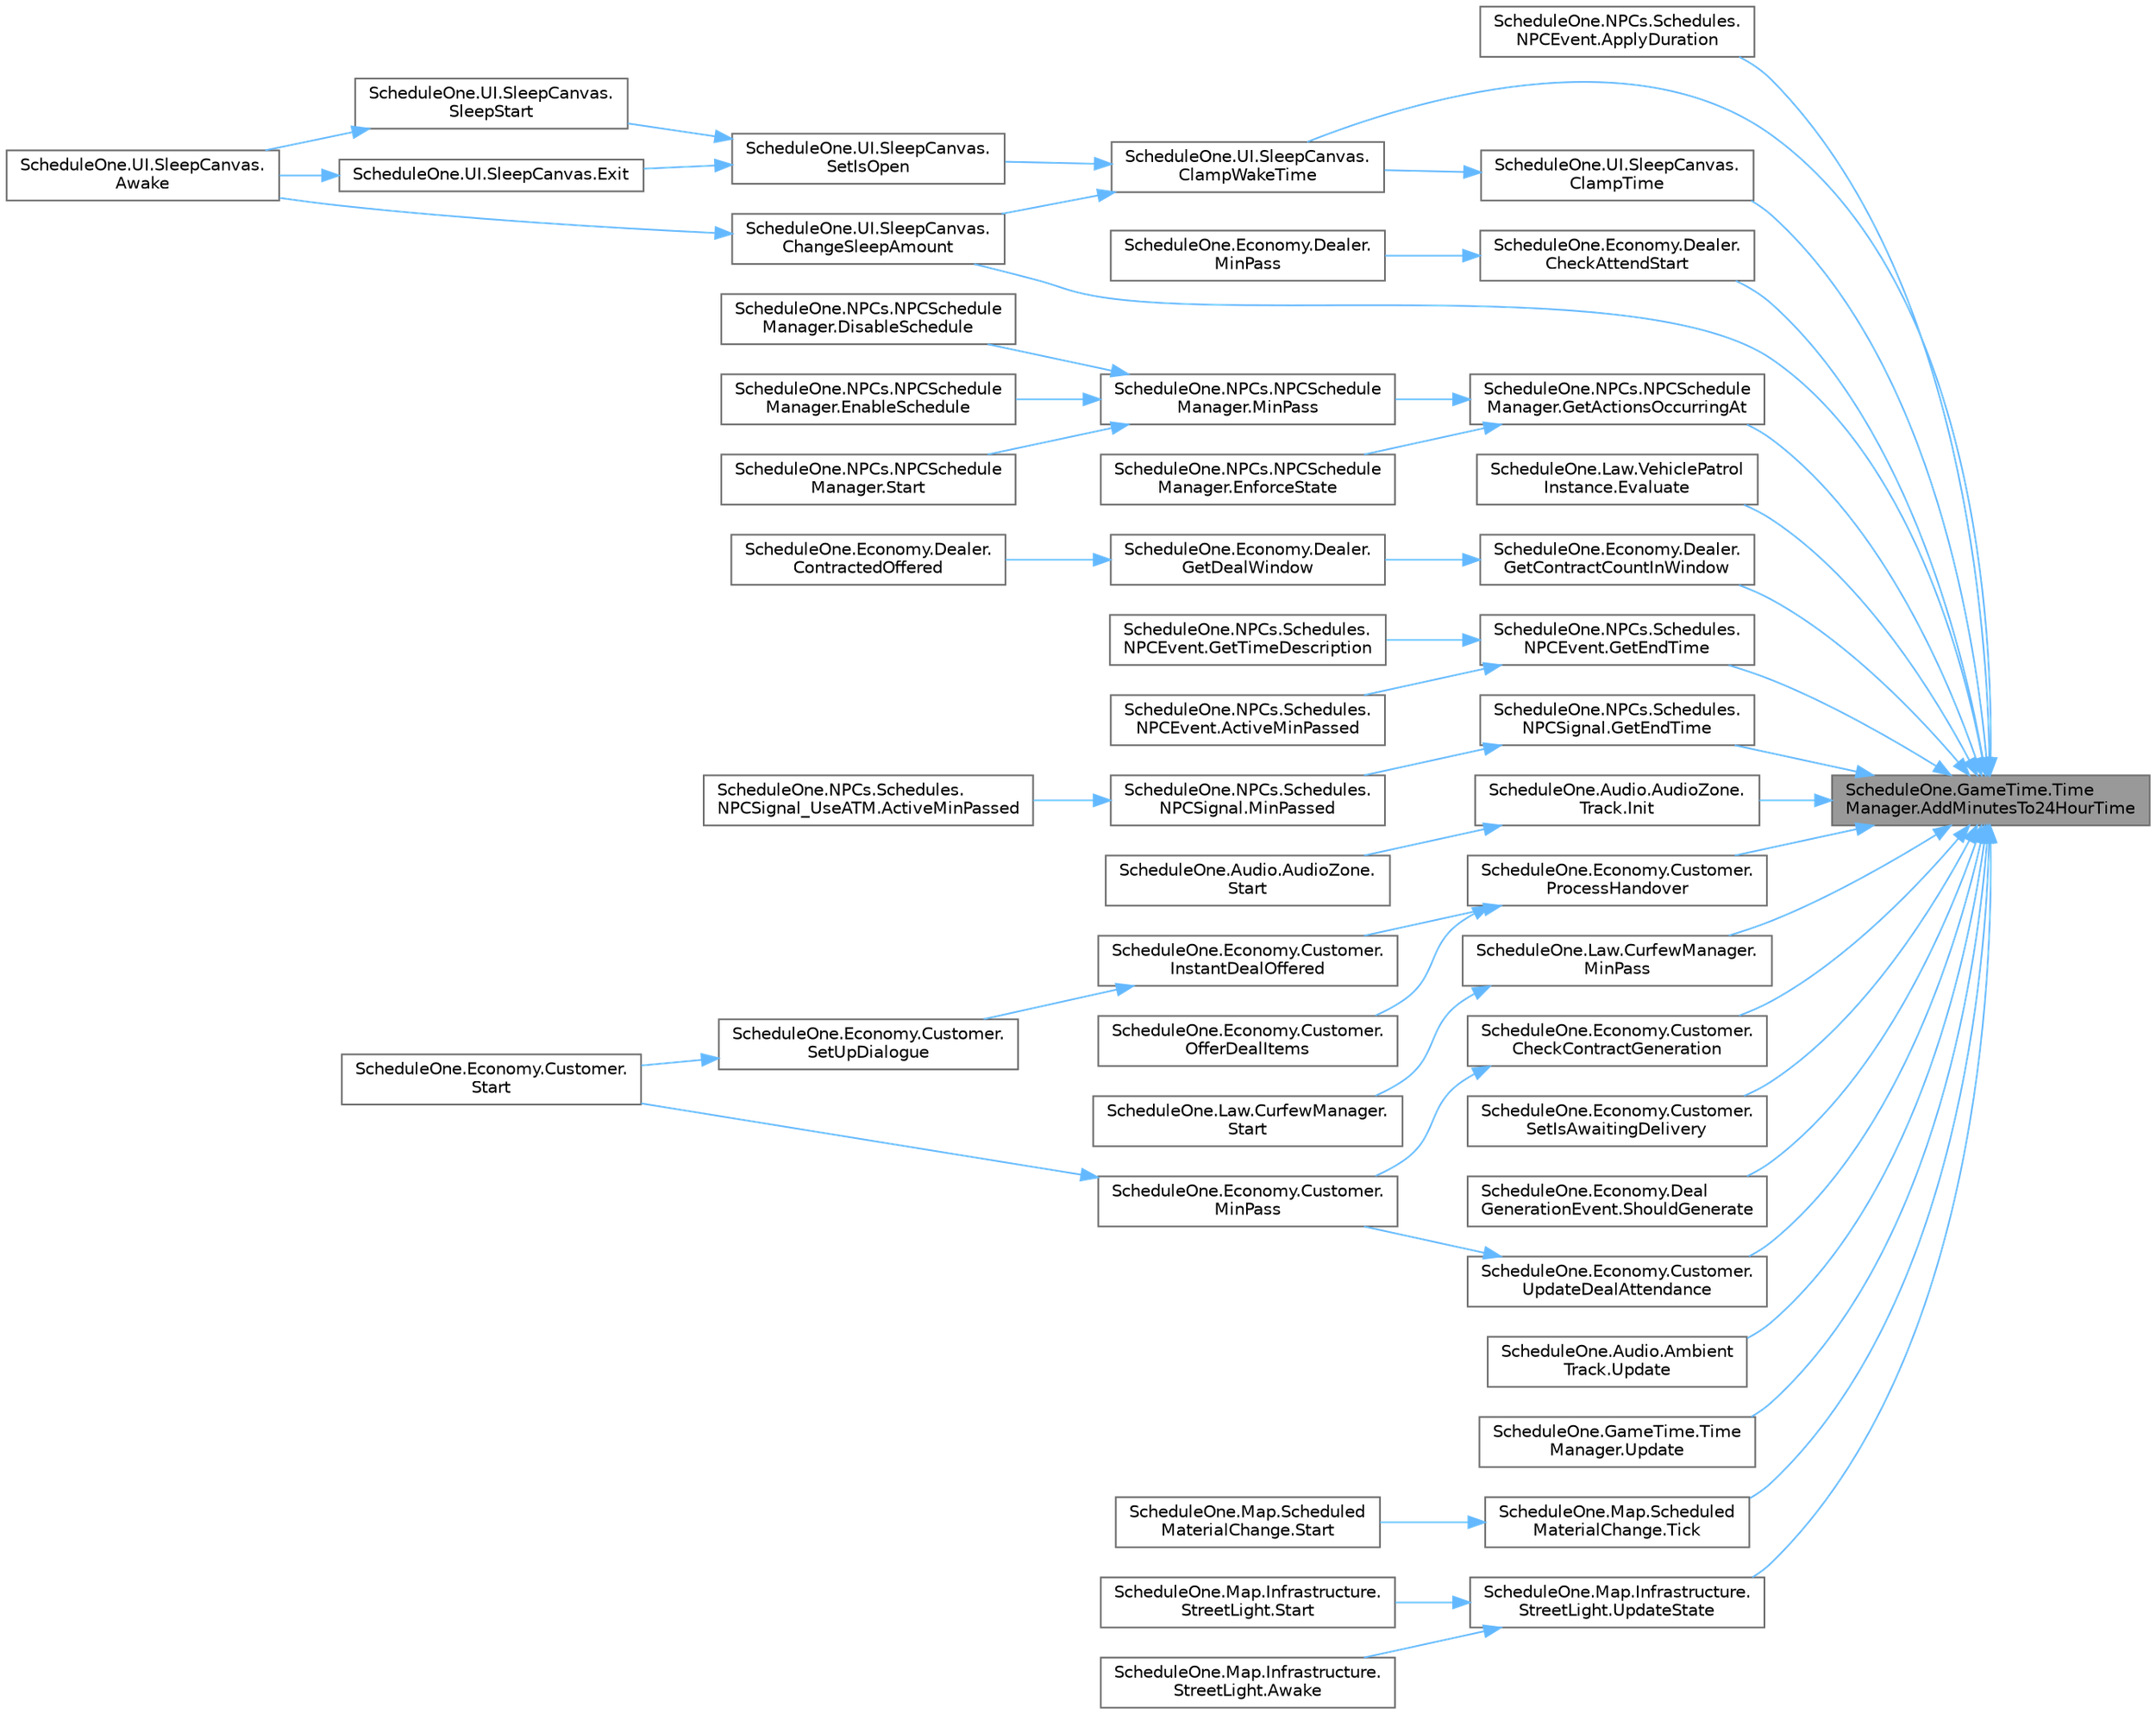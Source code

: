 digraph "ScheduleOne.GameTime.TimeManager.AddMinutesTo24HourTime"
{
 // LATEX_PDF_SIZE
  bgcolor="transparent";
  edge [fontname=Helvetica,fontsize=10,labelfontname=Helvetica,labelfontsize=10];
  node [fontname=Helvetica,fontsize=10,shape=box,height=0.2,width=0.4];
  rankdir="RL";
  Node1 [id="Node000001",label="ScheduleOne.GameTime.Time\lManager.AddMinutesTo24HourTime",height=0.2,width=0.4,color="gray40", fillcolor="grey60", style="filled", fontcolor="black",tooltip=" "];
  Node1 -> Node2 [id="edge1_Node000001_Node000002",dir="back",color="steelblue1",style="solid",tooltip=" "];
  Node2 [id="Node000002",label="ScheduleOne.NPCs.Schedules.\lNPCEvent.ApplyDuration",height=0.2,width=0.4,color="grey40", fillcolor="white", style="filled",URL="$class_schedule_one_1_1_n_p_cs_1_1_schedules_1_1_n_p_c_event.html#acc48b1ba039c2b0d134ba3021ff31a4c",tooltip=" "];
  Node1 -> Node3 [id="edge2_Node000001_Node000003",dir="back",color="steelblue1",style="solid",tooltip=" "];
  Node3 [id="Node000003",label="ScheduleOne.UI.SleepCanvas.\lChangeSleepAmount",height=0.2,width=0.4,color="grey40", fillcolor="white", style="filled",URL="$class_schedule_one_1_1_u_i_1_1_sleep_canvas.html#ae0c99210762b8ba34db15bd26afdd3ec",tooltip=" "];
  Node3 -> Node4 [id="edge3_Node000003_Node000004",dir="back",color="steelblue1",style="solid",tooltip=" "];
  Node4 [id="Node000004",label="ScheduleOne.UI.SleepCanvas.\lAwake",height=0.2,width=0.4,color="grey40", fillcolor="white", style="filled",URL="$class_schedule_one_1_1_u_i_1_1_sleep_canvas.html#ad9307aac64f722e3da32afb88c7ce75f",tooltip=" "];
  Node1 -> Node5 [id="edge4_Node000001_Node000005",dir="back",color="steelblue1",style="solid",tooltip=" "];
  Node5 [id="Node000005",label="ScheduleOne.Economy.Dealer.\lCheckAttendStart",height=0.2,width=0.4,color="grey40", fillcolor="white", style="filled",URL="$class_schedule_one_1_1_economy_1_1_dealer.html#ae271fb9c92a363f323ff9e08b1bca500",tooltip=" "];
  Node5 -> Node6 [id="edge5_Node000005_Node000006",dir="back",color="steelblue1",style="solid",tooltip=" "];
  Node6 [id="Node000006",label="ScheduleOne.Economy.Dealer.\lMinPass",height=0.2,width=0.4,color="grey40", fillcolor="white", style="filled",URL="$class_schedule_one_1_1_economy_1_1_dealer.html#ad6eeafdb7988745193c0d6b3d00f2fc9",tooltip=" "];
  Node1 -> Node7 [id="edge6_Node000001_Node000007",dir="back",color="steelblue1",style="solid",tooltip=" "];
  Node7 [id="Node000007",label="ScheduleOne.Economy.Customer.\lCheckContractGeneration",height=0.2,width=0.4,color="grey40", fillcolor="white", style="filled",URL="$class_schedule_one_1_1_economy_1_1_customer.html#afb6391d9a7b05bcc9edb593ab6577011",tooltip=" "];
  Node7 -> Node8 [id="edge7_Node000007_Node000008",dir="back",color="steelblue1",style="solid",tooltip=" "];
  Node8 [id="Node000008",label="ScheduleOne.Economy.Customer.\lMinPass",height=0.2,width=0.4,color="grey40", fillcolor="white", style="filled",URL="$class_schedule_one_1_1_economy_1_1_customer.html#ae5517957704ba518fb11cbb3319b3742",tooltip=" "];
  Node8 -> Node9 [id="edge8_Node000008_Node000009",dir="back",color="steelblue1",style="solid",tooltip=" "];
  Node9 [id="Node000009",label="ScheduleOne.Economy.Customer.\lStart",height=0.2,width=0.4,color="grey40", fillcolor="white", style="filled",URL="$class_schedule_one_1_1_economy_1_1_customer.html#a8440e7ec8d37dd4e5bf1e45710d70f95",tooltip=" "];
  Node1 -> Node10 [id="edge9_Node000001_Node000010",dir="back",color="steelblue1",style="solid",tooltip=" "];
  Node10 [id="Node000010",label="ScheduleOne.UI.SleepCanvas.\lClampTime",height=0.2,width=0.4,color="grey40", fillcolor="white", style="filled",URL="$class_schedule_one_1_1_u_i_1_1_sleep_canvas.html#a3214d13d31ec839c5589e1bf387106c2",tooltip=" "];
  Node10 -> Node11 [id="edge10_Node000010_Node000011",dir="back",color="steelblue1",style="solid",tooltip=" "];
  Node11 [id="Node000011",label="ScheduleOne.UI.SleepCanvas.\lClampWakeTime",height=0.2,width=0.4,color="grey40", fillcolor="white", style="filled",URL="$class_schedule_one_1_1_u_i_1_1_sleep_canvas.html#a2814eefbefc6ea7b02dc33502c673f4e",tooltip=" "];
  Node11 -> Node3 [id="edge11_Node000011_Node000003",dir="back",color="steelblue1",style="solid",tooltip=" "];
  Node11 -> Node12 [id="edge12_Node000011_Node000012",dir="back",color="steelblue1",style="solid",tooltip=" "];
  Node12 [id="Node000012",label="ScheduleOne.UI.SleepCanvas.\lSetIsOpen",height=0.2,width=0.4,color="grey40", fillcolor="white", style="filled",URL="$class_schedule_one_1_1_u_i_1_1_sleep_canvas.html#a33540f8a25793787631b85cde130a70b",tooltip=" "];
  Node12 -> Node13 [id="edge13_Node000012_Node000013",dir="back",color="steelblue1",style="solid",tooltip=" "];
  Node13 [id="Node000013",label="ScheduleOne.UI.SleepCanvas.Exit",height=0.2,width=0.4,color="grey40", fillcolor="white", style="filled",URL="$class_schedule_one_1_1_u_i_1_1_sleep_canvas.html#aebec34619cf12954963f4b6798a3b0bb",tooltip=" "];
  Node13 -> Node4 [id="edge14_Node000013_Node000004",dir="back",color="steelblue1",style="solid",tooltip=" "];
  Node12 -> Node14 [id="edge15_Node000012_Node000014",dir="back",color="steelblue1",style="solid",tooltip=" "];
  Node14 [id="Node000014",label="ScheduleOne.UI.SleepCanvas.\lSleepStart",height=0.2,width=0.4,color="grey40", fillcolor="white", style="filled",URL="$class_schedule_one_1_1_u_i_1_1_sleep_canvas.html#ad35d0ec7b2cae926c5144b612a63ddc8",tooltip=" "];
  Node14 -> Node4 [id="edge16_Node000014_Node000004",dir="back",color="steelblue1",style="solid",tooltip=" "];
  Node1 -> Node11 [id="edge17_Node000001_Node000011",dir="back",color="steelblue1",style="solid",tooltip=" "];
  Node1 -> Node15 [id="edge18_Node000001_Node000015",dir="back",color="steelblue1",style="solid",tooltip=" "];
  Node15 [id="Node000015",label="ScheduleOne.Law.VehiclePatrol\lInstance.Evaluate",height=0.2,width=0.4,color="grey40", fillcolor="white", style="filled",URL="$class_schedule_one_1_1_law_1_1_vehicle_patrol_instance.html#ac68f7f6bf6eeda35345502c1c8a2a6c7",tooltip=" "];
  Node1 -> Node16 [id="edge19_Node000001_Node000016",dir="back",color="steelblue1",style="solid",tooltip=" "];
  Node16 [id="Node000016",label="ScheduleOne.NPCs.NPCSchedule\lManager.GetActionsOccurringAt",height=0.2,width=0.4,color="grey40", fillcolor="white", style="filled",URL="$class_schedule_one_1_1_n_p_cs_1_1_n_p_c_schedule_manager.html#a4d94b00fce7d3b19aa060ed701dbfda3",tooltip=" "];
  Node16 -> Node17 [id="edge20_Node000016_Node000017",dir="back",color="steelblue1",style="solid",tooltip=" "];
  Node17 [id="Node000017",label="ScheduleOne.NPCs.NPCSchedule\lManager.EnforceState",height=0.2,width=0.4,color="grey40", fillcolor="white", style="filled",URL="$class_schedule_one_1_1_n_p_cs_1_1_n_p_c_schedule_manager.html#a7e89c556f8996b4b8e2b307e782d2fd9",tooltip=" "];
  Node16 -> Node18 [id="edge21_Node000016_Node000018",dir="back",color="steelblue1",style="solid",tooltip=" "];
  Node18 [id="Node000018",label="ScheduleOne.NPCs.NPCSchedule\lManager.MinPass",height=0.2,width=0.4,color="grey40", fillcolor="white", style="filled",URL="$class_schedule_one_1_1_n_p_cs_1_1_n_p_c_schedule_manager.html#a030fd5ffc54b743d16321f0f047adcc0",tooltip=" "];
  Node18 -> Node19 [id="edge22_Node000018_Node000019",dir="back",color="steelblue1",style="solid",tooltip=" "];
  Node19 [id="Node000019",label="ScheduleOne.NPCs.NPCSchedule\lManager.DisableSchedule",height=0.2,width=0.4,color="grey40", fillcolor="white", style="filled",URL="$class_schedule_one_1_1_n_p_cs_1_1_n_p_c_schedule_manager.html#a3156ba2827de79de05c8356351cc56d2",tooltip=" "];
  Node18 -> Node20 [id="edge23_Node000018_Node000020",dir="back",color="steelblue1",style="solid",tooltip=" "];
  Node20 [id="Node000020",label="ScheduleOne.NPCs.NPCSchedule\lManager.EnableSchedule",height=0.2,width=0.4,color="grey40", fillcolor="white", style="filled",URL="$class_schedule_one_1_1_n_p_cs_1_1_n_p_c_schedule_manager.html#a38ab7e951f380bb276ef1eaaea7b6bf6",tooltip=" "];
  Node18 -> Node21 [id="edge24_Node000018_Node000021",dir="back",color="steelblue1",style="solid",tooltip=" "];
  Node21 [id="Node000021",label="ScheduleOne.NPCs.NPCSchedule\lManager.Start",height=0.2,width=0.4,color="grey40", fillcolor="white", style="filled",URL="$class_schedule_one_1_1_n_p_cs_1_1_n_p_c_schedule_manager.html#a22cc5b0e461cfb65ec5c7874ac7bf795",tooltip=" "];
  Node1 -> Node22 [id="edge25_Node000001_Node000022",dir="back",color="steelblue1",style="solid",tooltip=" "];
  Node22 [id="Node000022",label="ScheduleOne.Economy.Dealer.\lGetContractCountInWindow",height=0.2,width=0.4,color="grey40", fillcolor="white", style="filled",URL="$class_schedule_one_1_1_economy_1_1_dealer.html#a5f0f1dde3251845fe2d674d3ebdea829",tooltip=" "];
  Node22 -> Node23 [id="edge26_Node000022_Node000023",dir="back",color="steelblue1",style="solid",tooltip=" "];
  Node23 [id="Node000023",label="ScheduleOne.Economy.Dealer.\lGetDealWindow",height=0.2,width=0.4,color="grey40", fillcolor="white", style="filled",URL="$class_schedule_one_1_1_economy_1_1_dealer.html#aaa7ff0bde654f0ed53e63c42c6d9e0bb",tooltip=" "];
  Node23 -> Node24 [id="edge27_Node000023_Node000024",dir="back",color="steelblue1",style="solid",tooltip=" "];
  Node24 [id="Node000024",label="ScheduleOne.Economy.Dealer.\lContractedOffered",height=0.2,width=0.4,color="grey40", fillcolor="white", style="filled",URL="$class_schedule_one_1_1_economy_1_1_dealer.html#a94c09d06f409986c7586d1e84f8f0dc1",tooltip=" "];
  Node1 -> Node25 [id="edge28_Node000001_Node000025",dir="back",color="steelblue1",style="solid",tooltip=" "];
  Node25 [id="Node000025",label="ScheduleOne.NPCs.Schedules.\lNPCEvent.GetEndTime",height=0.2,width=0.4,color="grey40", fillcolor="white", style="filled",URL="$class_schedule_one_1_1_n_p_cs_1_1_schedules_1_1_n_p_c_event.html#a05e26b86c33a049603720aa7baa253ac",tooltip=" "];
  Node25 -> Node26 [id="edge29_Node000025_Node000026",dir="back",color="steelblue1",style="solid",tooltip=" "];
  Node26 [id="Node000026",label="ScheduleOne.NPCs.Schedules.\lNPCEvent.ActiveMinPassed",height=0.2,width=0.4,color="grey40", fillcolor="white", style="filled",URL="$class_schedule_one_1_1_n_p_cs_1_1_schedules_1_1_n_p_c_event.html#a7b2c4c7083105ead9371ede7b647aae6",tooltip=" "];
  Node25 -> Node27 [id="edge30_Node000025_Node000027",dir="back",color="steelblue1",style="solid",tooltip=" "];
  Node27 [id="Node000027",label="ScheduleOne.NPCs.Schedules.\lNPCEvent.GetTimeDescription",height=0.2,width=0.4,color="grey40", fillcolor="white", style="filled",URL="$class_schedule_one_1_1_n_p_cs_1_1_schedules_1_1_n_p_c_event.html#a23234dcabdf1f58eab95a0d9aad42496",tooltip=" "];
  Node1 -> Node28 [id="edge31_Node000001_Node000028",dir="back",color="steelblue1",style="solid",tooltip=" "];
  Node28 [id="Node000028",label="ScheduleOne.NPCs.Schedules.\lNPCSignal.GetEndTime",height=0.2,width=0.4,color="grey40", fillcolor="white", style="filled",URL="$class_schedule_one_1_1_n_p_cs_1_1_schedules_1_1_n_p_c_signal.html#a046d69d4b76f34daa0efa4b2ca3cfe08",tooltip=" "];
  Node28 -> Node29 [id="edge32_Node000028_Node000029",dir="back",color="steelblue1",style="solid",tooltip=" "];
  Node29 [id="Node000029",label="ScheduleOne.NPCs.Schedules.\lNPCSignal.MinPassed",height=0.2,width=0.4,color="grey40", fillcolor="white", style="filled",URL="$class_schedule_one_1_1_n_p_cs_1_1_schedules_1_1_n_p_c_signal.html#a254a0240c3369a84cc054e16f253b41f",tooltip=" "];
  Node29 -> Node30 [id="edge33_Node000029_Node000030",dir="back",color="steelblue1",style="solid",tooltip=" "];
  Node30 [id="Node000030",label="ScheduleOne.NPCs.Schedules.\lNPCSignal_UseATM.ActiveMinPassed",height=0.2,width=0.4,color="grey40", fillcolor="white", style="filled",URL="$class_schedule_one_1_1_n_p_cs_1_1_schedules_1_1_n_p_c_signal___use_a_t_m.html#aae3d58d15e6abc26ccb137078ec37432",tooltip=" "];
  Node1 -> Node31 [id="edge34_Node000001_Node000031",dir="back",color="steelblue1",style="solid",tooltip=" "];
  Node31 [id="Node000031",label="ScheduleOne.Audio.AudioZone.\lTrack.Init",height=0.2,width=0.4,color="grey40", fillcolor="white", style="filled",URL="$class_schedule_one_1_1_audio_1_1_audio_zone_1_1_track.html#a30c9f6df496ad170ac1cfe041b154f12",tooltip=" "];
  Node31 -> Node32 [id="edge35_Node000031_Node000032",dir="back",color="steelblue1",style="solid",tooltip=" "];
  Node32 [id="Node000032",label="ScheduleOne.Audio.AudioZone.\lStart",height=0.2,width=0.4,color="grey40", fillcolor="white", style="filled",URL="$class_schedule_one_1_1_audio_1_1_audio_zone.html#addeb71a24513687a48c1c914f39d565e",tooltip=" "];
  Node1 -> Node33 [id="edge36_Node000001_Node000033",dir="back",color="steelblue1",style="solid",tooltip=" "];
  Node33 [id="Node000033",label="ScheduleOne.Law.CurfewManager.\lMinPass",height=0.2,width=0.4,color="grey40", fillcolor="white", style="filled",URL="$class_schedule_one_1_1_law_1_1_curfew_manager.html#a7cbd012dde2edf20e548115ac6a72662",tooltip=" "];
  Node33 -> Node34 [id="edge37_Node000033_Node000034",dir="back",color="steelblue1",style="solid",tooltip=" "];
  Node34 [id="Node000034",label="ScheduleOne.Law.CurfewManager.\lStart",height=0.2,width=0.4,color="grey40", fillcolor="white", style="filled",URL="$class_schedule_one_1_1_law_1_1_curfew_manager.html#a5de1fb6a6c70100a05ed53fbc779e715",tooltip=" "];
  Node1 -> Node35 [id="edge38_Node000001_Node000035",dir="back",color="steelblue1",style="solid",tooltip=" "];
  Node35 [id="Node000035",label="ScheduleOne.Economy.Customer.\lProcessHandover",height=0.2,width=0.4,color="grey40", fillcolor="white", style="filled",URL="$class_schedule_one_1_1_economy_1_1_customer.html#ab3bea2a0f0515b9835c415dcad3498e0",tooltip=" "];
  Node35 -> Node36 [id="edge39_Node000035_Node000036",dir="back",color="steelblue1",style="solid",tooltip=" "];
  Node36 [id="Node000036",label="ScheduleOne.Economy.Customer.\lInstantDealOffered",height=0.2,width=0.4,color="grey40", fillcolor="white", style="filled",URL="$class_schedule_one_1_1_economy_1_1_customer.html#a2358493e0807b96b0d8ff1bb3ad7bf6d",tooltip=" "];
  Node36 -> Node37 [id="edge40_Node000036_Node000037",dir="back",color="steelblue1",style="solid",tooltip=" "];
  Node37 [id="Node000037",label="ScheduleOne.Economy.Customer.\lSetUpDialogue",height=0.2,width=0.4,color="grey40", fillcolor="white", style="filled",URL="$class_schedule_one_1_1_economy_1_1_customer.html#afd1675dd2c7421619b6724648308839d",tooltip=" "];
  Node37 -> Node9 [id="edge41_Node000037_Node000009",dir="back",color="steelblue1",style="solid",tooltip=" "];
  Node35 -> Node38 [id="edge42_Node000035_Node000038",dir="back",color="steelblue1",style="solid",tooltip=" "];
  Node38 [id="Node000038",label="ScheduleOne.Economy.Customer.\lOfferDealItems",height=0.2,width=0.4,color="grey40", fillcolor="white", style="filled",URL="$class_schedule_one_1_1_economy_1_1_customer.html#ac16ed80260a4f4c94f310dfba473ec84",tooltip=" "];
  Node1 -> Node39 [id="edge43_Node000001_Node000039",dir="back",color="steelblue1",style="solid",tooltip=" "];
  Node39 [id="Node000039",label="ScheduleOne.Economy.Customer.\lSetIsAwaitingDelivery",height=0.2,width=0.4,color="grey40", fillcolor="white", style="filled",URL="$class_schedule_one_1_1_economy_1_1_customer.html#a024c1a7efee4a2379edbda7e3598dac5",tooltip=" "];
  Node1 -> Node40 [id="edge44_Node000001_Node000040",dir="back",color="steelblue1",style="solid",tooltip=" "];
  Node40 [id="Node000040",label="ScheduleOne.Economy.Deal\lGenerationEvent.ShouldGenerate",height=0.2,width=0.4,color="grey40", fillcolor="white", style="filled",URL="$class_schedule_one_1_1_economy_1_1_deal_generation_event.html#ab9d8eabe07d2ace3afe102cc97b34a1c",tooltip=" "];
  Node1 -> Node41 [id="edge45_Node000001_Node000041",dir="back",color="steelblue1",style="solid",tooltip=" "];
  Node41 [id="Node000041",label="ScheduleOne.Map.Scheduled\lMaterialChange.Tick",height=0.2,width=0.4,color="grey40", fillcolor="white", style="filled",URL="$class_schedule_one_1_1_map_1_1_scheduled_material_change.html#ab32585a518a00b13b93c1a9a72c2b20a",tooltip=" "];
  Node41 -> Node42 [id="edge46_Node000041_Node000042",dir="back",color="steelblue1",style="solid",tooltip=" "];
  Node42 [id="Node000042",label="ScheduleOne.Map.Scheduled\lMaterialChange.Start",height=0.2,width=0.4,color="grey40", fillcolor="white", style="filled",URL="$class_schedule_one_1_1_map_1_1_scheduled_material_change.html#a4bcdd8554ec7aef7ad3363118ed399f8",tooltip=" "];
  Node1 -> Node43 [id="edge47_Node000001_Node000043",dir="back",color="steelblue1",style="solid",tooltip=" "];
  Node43 [id="Node000043",label="ScheduleOne.Audio.Ambient\lTrack.Update",height=0.2,width=0.4,color="grey40", fillcolor="white", style="filled",URL="$class_schedule_one_1_1_audio_1_1_ambient_track.html#aecbc6d2b7bca53da65be9eb61d5d9c0c",tooltip=" "];
  Node1 -> Node44 [id="edge48_Node000001_Node000044",dir="back",color="steelblue1",style="solid",tooltip=" "];
  Node44 [id="Node000044",label="ScheduleOne.GameTime.Time\lManager.Update",height=0.2,width=0.4,color="grey40", fillcolor="white", style="filled",URL="$class_schedule_one_1_1_game_time_1_1_time_manager.html#ae91ebb535eeddd8368eba8763403a832",tooltip=" "];
  Node1 -> Node45 [id="edge49_Node000001_Node000045",dir="back",color="steelblue1",style="solid",tooltip=" "];
  Node45 [id="Node000045",label="ScheduleOne.Economy.Customer.\lUpdateDealAttendance",height=0.2,width=0.4,color="grey40", fillcolor="white", style="filled",URL="$class_schedule_one_1_1_economy_1_1_customer.html#aac9f092dc33b6024e0284949d1bdd3b8",tooltip=" "];
  Node45 -> Node8 [id="edge50_Node000045_Node000008",dir="back",color="steelblue1",style="solid",tooltip=" "];
  Node1 -> Node46 [id="edge51_Node000001_Node000046",dir="back",color="steelblue1",style="solid",tooltip=" "];
  Node46 [id="Node000046",label="ScheduleOne.Map.Infrastructure.\lStreetLight.UpdateState",height=0.2,width=0.4,color="grey40", fillcolor="white", style="filled",URL="$class_schedule_one_1_1_map_1_1_infrastructure_1_1_street_light.html#a8ecc92513489bcc9d189346f8326329f",tooltip=" "];
  Node46 -> Node47 [id="edge52_Node000046_Node000047",dir="back",color="steelblue1",style="solid",tooltip=" "];
  Node47 [id="Node000047",label="ScheduleOne.Map.Infrastructure.\lStreetLight.Awake",height=0.2,width=0.4,color="grey40", fillcolor="white", style="filled",URL="$class_schedule_one_1_1_map_1_1_infrastructure_1_1_street_light.html#a638dfb06ee9c18a9da52eccd53cf64bd",tooltip=" "];
  Node46 -> Node48 [id="edge53_Node000046_Node000048",dir="back",color="steelblue1",style="solid",tooltip=" "];
  Node48 [id="Node000048",label="ScheduleOne.Map.Infrastructure.\lStreetLight.Start",height=0.2,width=0.4,color="grey40", fillcolor="white", style="filled",URL="$class_schedule_one_1_1_map_1_1_infrastructure_1_1_street_light.html#a8ca702c989af5e1bed09a99e3a8887f6",tooltip=" "];
}
